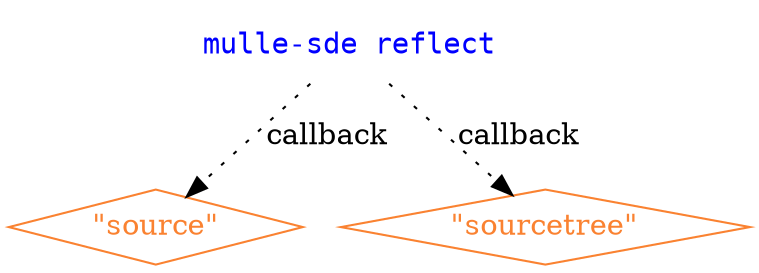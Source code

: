 digraph G {
    graph [rankdir = TD];

    node[shape=record];
    edge[ arrowhead="none", color="gray"]

    { rank = same;  "source-callback", "sourcetree-callback" };
    { rank = last;  "mulle-sde reflect" };

    "source-callback"        [ shape="diamond", color="#fa8231", fontcolor="#fa8231" label="\"source\""];
    "sourcetree-callback"    [ shape="diamond", color="#fa8231", fontcolor="#fa8231" label="\"sourcetree\""];


    "mulle-sde reflect"  [ shape="none", fontname="monospace", fontcolor="blue"]

    edge[ arrowhead="", style="dotted", color="black" ]

    "mulle-sde reflect"  -> "source-callback"        [ label="callback" ]
    "mulle-sde reflect"  -> "sourcetree-callback"    [ label="callback" ]
}
